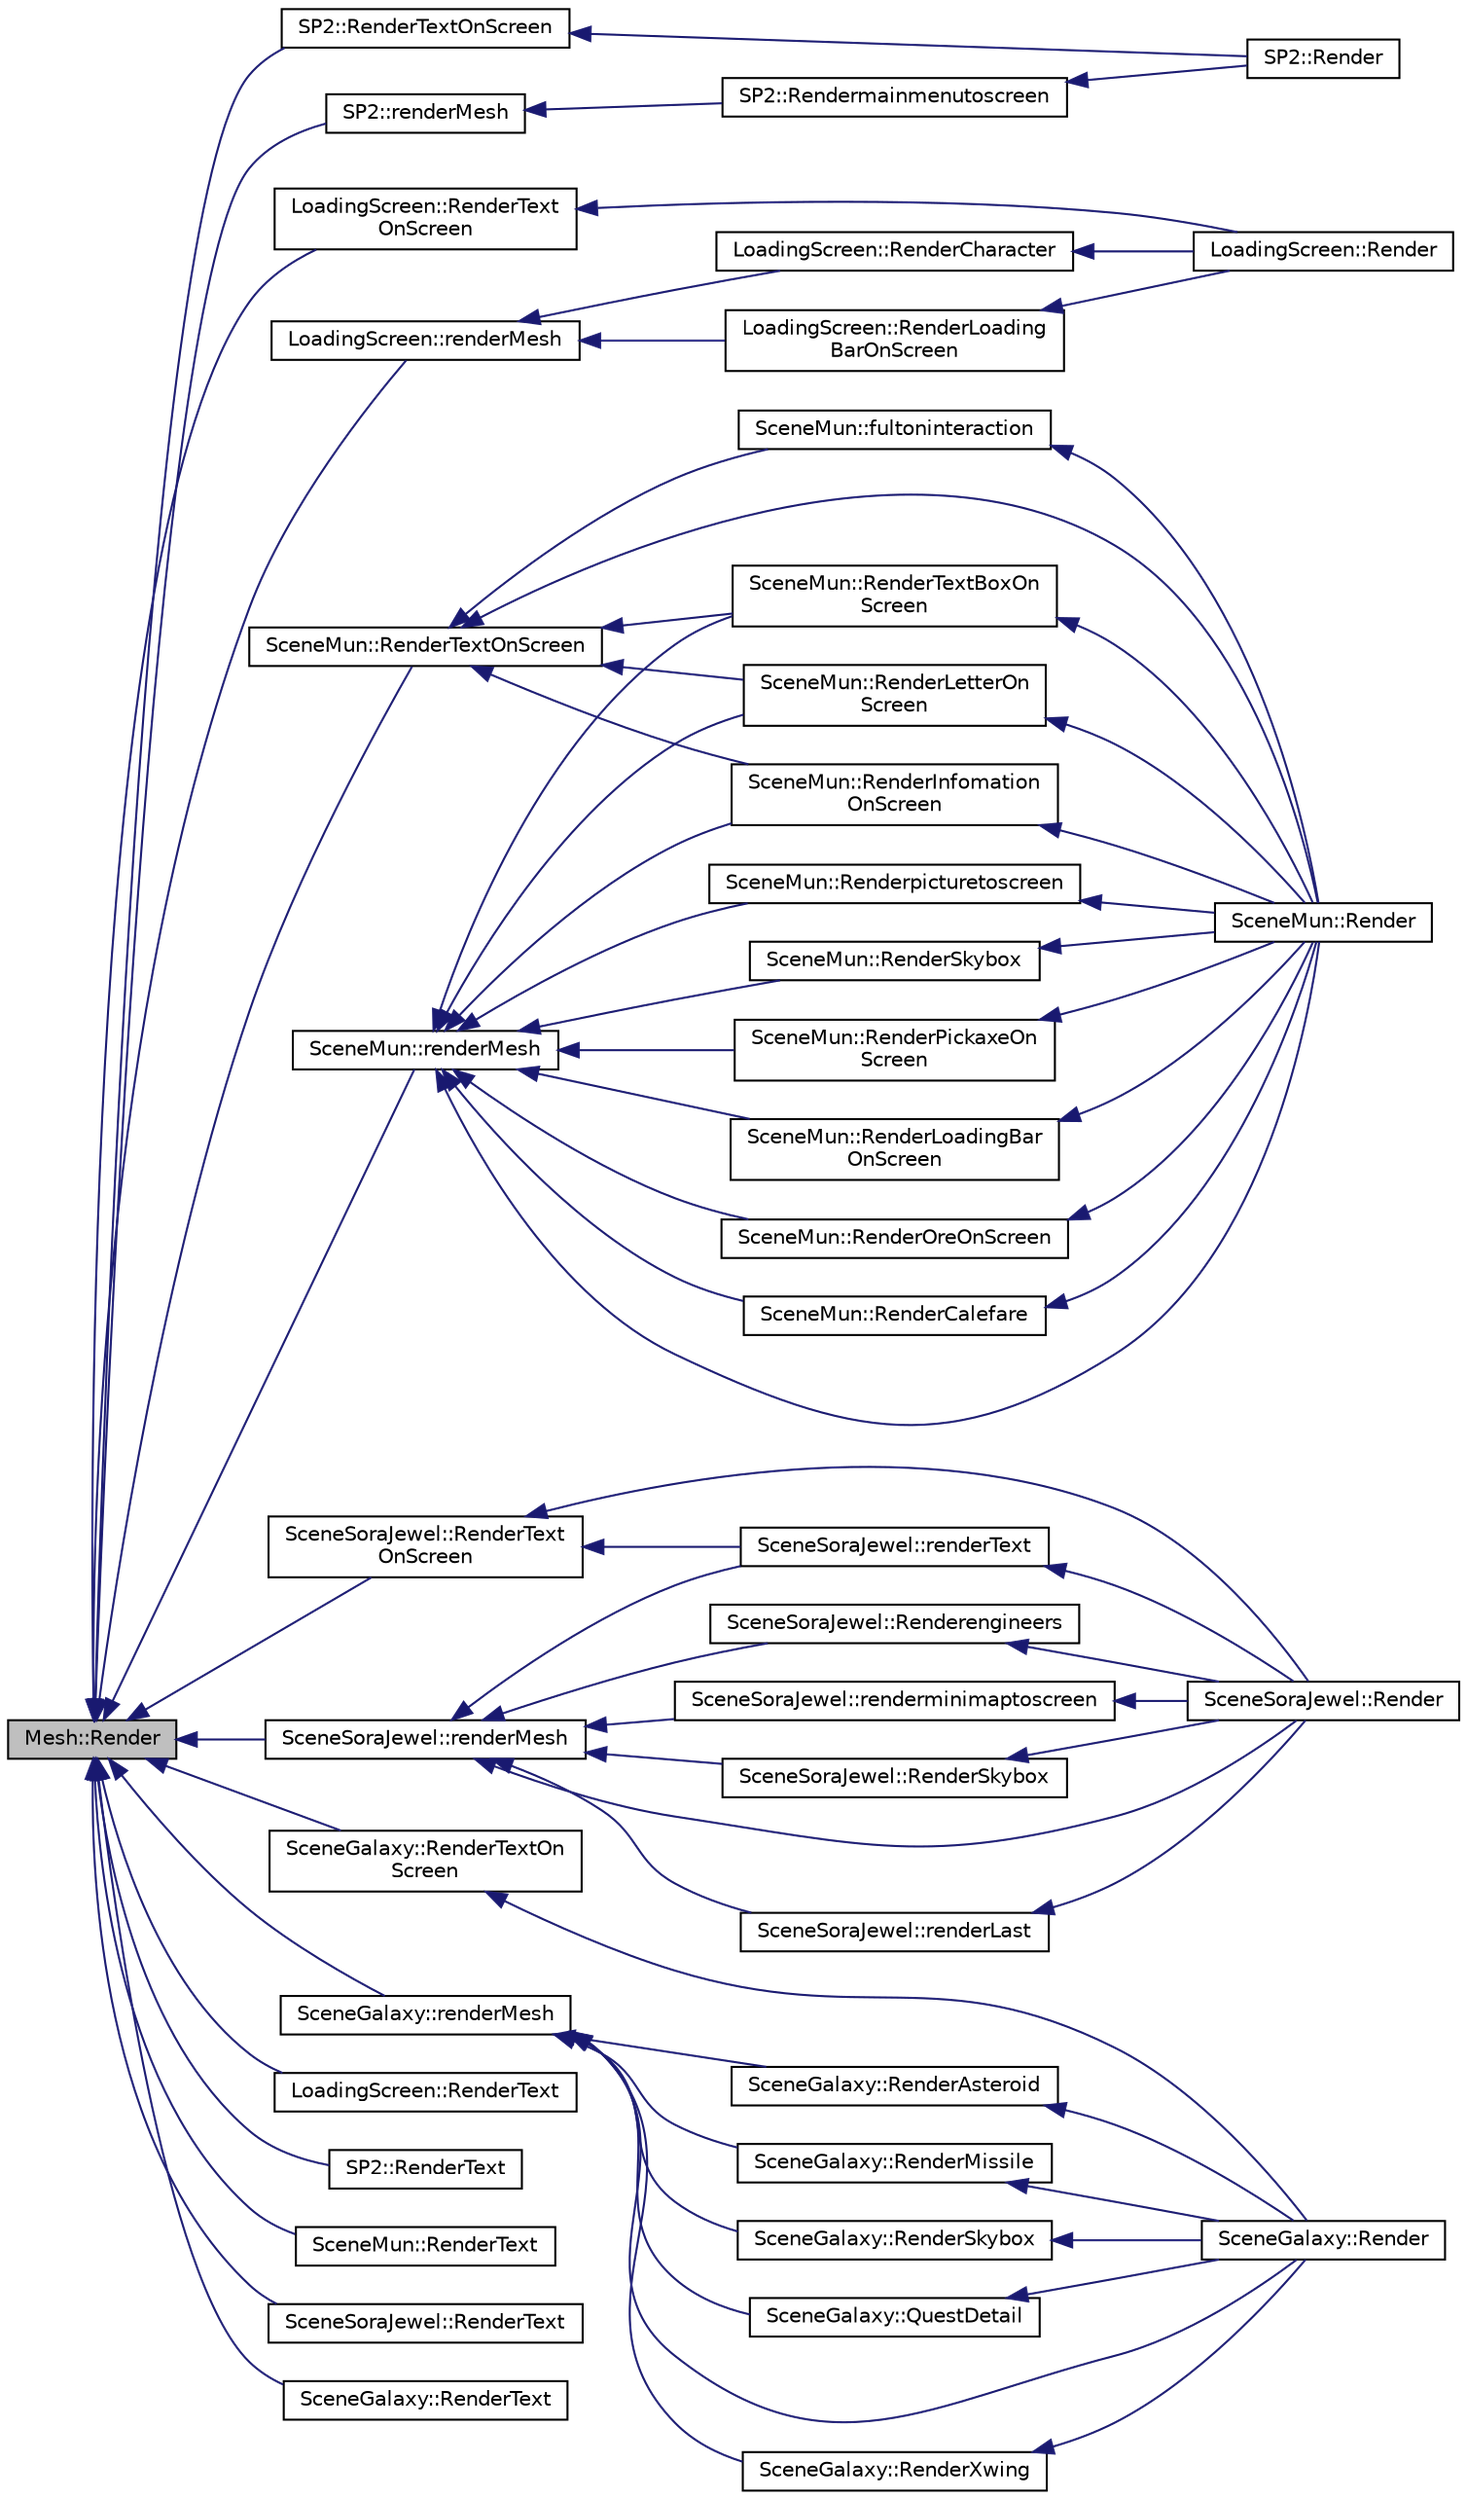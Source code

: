 digraph "Mesh::Render"
{
  bgcolor="transparent";
  edge [fontname="Helvetica",fontsize="10",labelfontname="Helvetica",labelfontsize="10"];
  node [fontname="Helvetica",fontsize="10",shape=record];
  rankdir="LR";
  Node1 [label="Mesh::Render",height=0.2,width=0.4,color="black", fillcolor="grey75", style="filled", fontcolor="black"];
  Node1 -> Node2 [dir="back",color="midnightblue",fontsize="10",style="solid",fontname="Helvetica"];
  Node2 [label="SP2::renderMesh",height=0.2,width=0.4,color="black",URL="$classSP2.html#acf9cd6642d16e15f0ca2e43e9d266070",tooltip="Render Mesh. "];
  Node2 -> Node3 [dir="back",color="midnightblue",fontsize="10",style="solid",fontname="Helvetica"];
  Node3 [label="SP2::Rendermainmenutoscreen",height=0.2,width=0.4,color="black",URL="$classSP2.html#aac535f04258e670dde533f1f1b43ac11",tooltip="Render black screen. "];
  Node3 -> Node4 [dir="back",color="midnightblue",fontsize="10",style="solid",fontname="Helvetica"];
  Node4 [label="SP2::Render",height=0.2,width=0.4,color="black",URL="$classSP2.html#a90159ea511cadcc99364c6f75d108a71",tooltip="SP2 main render function to render everything. "];
  Node1 -> Node5 [dir="back",color="midnightblue",fontsize="10",style="solid",fontname="Helvetica"];
  Node5 [label="LoadingScreen::renderMesh",height=0.2,width=0.4,color="black",URL="$classLoadingScreen.html#a8249bb27253ebc256119a0e22a141e3d",tooltip="Render Mesh. "];
  Node5 -> Node6 [dir="back",color="midnightblue",fontsize="10",style="solid",fontname="Helvetica"];
  Node6 [label="LoadingScreen::RenderCharacter",height=0.2,width=0.4,color="black",URL="$classLoadingScreen.html#a636b226e561fc7327e5ddc51737d990d",tooltip="Function to render the moaving character. "];
  Node6 -> Node7 [dir="back",color="midnightblue",fontsize="10",style="solid",fontname="Helvetica"];
  Node7 [label="LoadingScreen::Render",height=0.2,width=0.4,color="black",URL="$classLoadingScreen.html#a9325ad1fb08d5103eceefefe7cb1d316",tooltip="LoadingScreen main render function to render everything. "];
  Node5 -> Node8 [dir="back",color="midnightblue",fontsize="10",style="solid",fontname="Helvetica"];
  Node8 [label="LoadingScreen::RenderLoading\lBarOnScreen",height=0.2,width=0.4,color="black",URL="$classLoadingScreen.html#a1a5ec1ed6785374d8679cd687e5da221",tooltip="Function to render the loading bar on screen. "];
  Node8 -> Node7 [dir="back",color="midnightblue",fontsize="10",style="solid",fontname="Helvetica"];
  Node1 -> Node9 [dir="back",color="midnightblue",fontsize="10",style="solid",fontname="Helvetica"];
  Node9 [label="SceneMun::renderMesh",height=0.2,width=0.4,color="black",URL="$classSceneMun.html#a11909a41ec144a7765752429a8a4552c",tooltip="RenderMesh function. "];
  Node9 -> Node10 [dir="back",color="midnightblue",fontsize="10",style="solid",fontname="Helvetica"];
  Node10 [label="SceneMun::Renderpicturetoscreen",height=0.2,width=0.4,color="black",URL="$classSceneMun.html#a3ab723079e46daa91d6c4ce5e5c2a611",tooltip="to render the minimap to screen "];
  Node10 -> Node11 [dir="back",color="midnightblue",fontsize="10",style="solid",fontname="Helvetica"];
  Node11 [label="SceneMun::Render",height=0.2,width=0.4,color="black",URL="$classSceneMun.html#aa953e0eaad928335a38aefe9df1021a6",tooltip="SceneMun&#39;s main render function. "];
  Node9 -> Node11 [dir="back",color="midnightblue",fontsize="10",style="solid",fontname="Helvetica"];
  Node9 -> Node12 [dir="back",color="midnightblue",fontsize="10",style="solid",fontname="Helvetica"];
  Node12 [label="SceneMun::RenderSkybox",height=0.2,width=0.4,color="black",URL="$classSceneMun.html#a961ba9904303b349e1238d163b7844b6",tooltip="Renders the Skybox of the scene. "];
  Node12 -> Node11 [dir="back",color="midnightblue",fontsize="10",style="solid",fontname="Helvetica"];
  Node9 -> Node13 [dir="back",color="midnightblue",fontsize="10",style="solid",fontname="Helvetica"];
  Node13 [label="SceneMun::RenderPickaxeOn\lScreen",height=0.2,width=0.4,color="black",URL="$classSceneMun.html#a4836086356b9848bd3e9debba97c0fa7",tooltip="Function To render the Pickaxe of one of the interactions onto the screen. "];
  Node13 -> Node11 [dir="back",color="midnightblue",fontsize="10",style="solid",fontname="Helvetica"];
  Node9 -> Node14 [dir="back",color="midnightblue",fontsize="10",style="solid",fontname="Helvetica"];
  Node14 [label="SceneMun::RenderLoadingBar\lOnScreen",height=0.2,width=0.4,color="black",URL="$classSceneMun.html#a6fbb430675fad994446c89abd7cd4172",tooltip="Function that renders the loading bar when certain interactions are made. "];
  Node14 -> Node11 [dir="back",color="midnightblue",fontsize="10",style="solid",fontname="Helvetica"];
  Node9 -> Node15 [dir="back",color="midnightblue",fontsize="10",style="solid",fontname="Helvetica"];
  Node15 [label="SceneMun::RenderOreOnScreen",height=0.2,width=0.4,color="black",URL="$classSceneMun.html#a98d3f7ccf0bc23471078feb4234c6875",tooltip="Function that Renders the Ore onto the screen when certain ore is mined interaction occurs..."];
  Node15 -> Node11 [dir="back",color="midnightblue",fontsize="10",style="solid",fontname="Helvetica"];
  Node9 -> Node16 [dir="back",color="midnightblue",fontsize="10",style="solid",fontname="Helvetica"];
  Node16 [label="SceneMun::RenderTextBoxOn\lScreen",height=0.2,width=0.4,color="black",URL="$classSceneMun.html#a39f4e2b8b18cd27b652e194e62a2e813",tooltip="Function that renders the textbox around the Texts. "];
  Node16 -> Node11 [dir="back",color="midnightblue",fontsize="10",style="solid",fontname="Helvetica"];
  Node9 -> Node17 [dir="back",color="midnightblue",fontsize="10",style="solid",fontname="Helvetica"];
  Node17 [label="SceneMun::RenderLetterOn\lScreen",height=0.2,width=0.4,color="black",URL="$classSceneMun.html#aa829350a783d56e436ccc3bd6354637d",tooltip="Function that renders the letter on screen when the interaction of recieving a letter. "];
  Node17 -> Node11 [dir="back",color="midnightblue",fontsize="10",style="solid",fontname="Helvetica"];
  Node9 -> Node18 [dir="back",color="midnightblue",fontsize="10",style="solid",fontname="Helvetica"];
  Node18 [label="SceneMun::RenderInfomation\lOnScreen",height=0.2,width=0.4,color="black",URL="$classSceneMun.html#a44fda537867e6ffe37a62e3c376dcaca",tooltip="Function that renders some texts when certain interactions are done. "];
  Node18 -> Node11 [dir="back",color="midnightblue",fontsize="10",style="solid",fontname="Helvetica"];
  Node9 -> Node19 [dir="back",color="midnightblue",fontsize="10",style="solid",fontname="Helvetica"];
  Node19 [label="SceneMun::RenderCalefare",height=0.2,width=0.4,color="black",URL="$classSceneMun.html#ab11b3cc6c813e304e108eeb6bcee2bea",tooltip="Function To render out the workers in the scene, Renders only the body. "];
  Node19 -> Node11 [dir="back",color="midnightblue",fontsize="10",style="solid",fontname="Helvetica"];
  Node1 -> Node20 [dir="back",color="midnightblue",fontsize="10",style="solid",fontname="Helvetica"];
  Node20 [label="SceneSoraJewel::renderMesh",height=0.2,width=0.4,color="black",URL="$classSceneSoraJewel.html#adfb31a31ca298111a9792551c242d25f",tooltip="Renders the GEOMETRY or mesh to the Scene. "];
  Node20 -> Node21 [dir="back",color="midnightblue",fontsize="10",style="solid",fontname="Helvetica"];
  Node21 [label="SceneSoraJewel::Render",height=0.2,width=0.4,color="black",URL="$classSceneSoraJewel.html#a5609b1a03e5d60a01ac655e2f10bcfc9",tooltip="This function is the main and is responsible for getting the OBJ and or mesh to the sccene..."];
  Node20 -> Node22 [dir="back",color="midnightblue",fontsize="10",style="solid",fontname="Helvetica"];
  Node22 [label="SceneSoraJewel::renderLast",height=0.2,width=0.4,color="black",URL="$classSceneSoraJewel.html#af5fa247ec16f76ecd7b0ced03709a8e5",tooltip="This function is placed in the Render() near the end so that we can avoid depth problems. "];
  Node22 -> Node21 [dir="back",color="midnightblue",fontsize="10",style="solid",fontname="Helvetica"];
  Node20 -> Node23 [dir="back",color="midnightblue",fontsize="10",style="solid",fontname="Helvetica"];
  Node23 [label="SceneSoraJewel::renderText",height=0.2,width=0.4,color="black",URL="$classSceneSoraJewel.html#ac312f866a381cefeb0459b514a09af31",tooltip="This function renders the textbox and the chat. "];
  Node23 -> Node21 [dir="back",color="midnightblue",fontsize="10",style="solid",fontname="Helvetica"];
  Node20 -> Node24 [dir="back",color="midnightblue",fontsize="10",style="solid",fontname="Helvetica"];
  Node24 [label="SceneSoraJewel::Renderengineers",height=0.2,width=0.4,color="black",URL="$classSceneSoraJewel.html#a6ad88963e5a112a0b76a8fef584498fa",tooltip="Renders engineer, this function is placed in the Render() "];
  Node24 -> Node21 [dir="back",color="midnightblue",fontsize="10",style="solid",fontname="Helvetica"];
  Node20 -> Node25 [dir="back",color="midnightblue",fontsize="10",style="solid",fontname="Helvetica"];
  Node25 [label="SceneSoraJewel::renderminimaptoscreen",height=0.2,width=0.4,color="black",URL="$classSceneSoraJewel.html#a09e3c2a9ccddfd4990ec6f4756165835",tooltip="Renders minimap to the top right of screen. "];
  Node25 -> Node21 [dir="back",color="midnightblue",fontsize="10",style="solid",fontname="Helvetica"];
  Node20 -> Node26 [dir="back",color="midnightblue",fontsize="10",style="solid",fontname="Helvetica"];
  Node26 [label="SceneSoraJewel::RenderSkybox",height=0.2,width=0.4,color="black",URL="$classSceneSoraJewel.html#ae79e80f601a34fb22b0fc26eef81a832",tooltip="Renders skybox and is placed separately to prevent confusion. "];
  Node26 -> Node21 [dir="back",color="midnightblue",fontsize="10",style="solid",fontname="Helvetica"];
  Node1 -> Node27 [dir="back",color="midnightblue",fontsize="10",style="solid",fontname="Helvetica"];
  Node27 [label="SceneGalaxy::renderMesh",height=0.2,width=0.4,color="black",URL="$classSceneGalaxy.html#a987d0a5971bb07f2b8770ef11147dfd8",tooltip="SceneGalaxy renderMesh function. "];
  Node27 -> Node28 [dir="back",color="midnightblue",fontsize="10",style="solid",fontname="Helvetica"];
  Node28 [label="SceneGalaxy::Render",height=0.2,width=0.4,color="black",URL="$classSceneGalaxy.html#a08eb5a414e64d7dca3a14f1d6d48855a",tooltip="SceneGalaxy Render function. "];
  Node27 -> Node29 [dir="back",color="midnightblue",fontsize="10",style="solid",fontname="Helvetica"];
  Node29 [label="SceneGalaxy::RenderXwing",height=0.2,width=0.4,color="black",URL="$classSceneGalaxy.html#a367ab19038c3d53cc2c00a37c1bfdc90",tooltip="SceneGalaxy RenderXWing function. "];
  Node29 -> Node28 [dir="back",color="midnightblue",fontsize="10",style="solid",fontname="Helvetica"];
  Node27 -> Node30 [dir="back",color="midnightblue",fontsize="10",style="solid",fontname="Helvetica"];
  Node30 [label="SceneGalaxy::RenderAsteroid",height=0.2,width=0.4,color="black",URL="$classSceneGalaxy.html#a5397c3999078f7483586df3f9ef7103d",tooltip="SceneGalaxy RenderAsteroid function. "];
  Node30 -> Node28 [dir="back",color="midnightblue",fontsize="10",style="solid",fontname="Helvetica"];
  Node27 -> Node31 [dir="back",color="midnightblue",fontsize="10",style="solid",fontname="Helvetica"];
  Node31 [label="SceneGalaxy::RenderMissile",height=0.2,width=0.4,color="black",URL="$classSceneGalaxy.html#ab4e4c417fbebf427e3e781b0192d4b28",tooltip="SceneGalaxy RenderMissile function. "];
  Node31 -> Node28 [dir="back",color="midnightblue",fontsize="10",style="solid",fontname="Helvetica"];
  Node27 -> Node32 [dir="back",color="midnightblue",fontsize="10",style="solid",fontname="Helvetica"];
  Node32 [label="SceneGalaxy::RenderSkybox",height=0.2,width=0.4,color="black",URL="$classSceneGalaxy.html#a86ea50f0410e7388d01731a422186167",tooltip="SceneGalaxy RenderSkybox function. "];
  Node32 -> Node28 [dir="back",color="midnightblue",fontsize="10",style="solid",fontname="Helvetica"];
  Node27 -> Node33 [dir="back",color="midnightblue",fontsize="10",style="solid",fontname="Helvetica"];
  Node33 [label="SceneGalaxy::QuestDetail",height=0.2,width=0.4,color="black",URL="$classSceneGalaxy.html#a4202af12b97604987c313367fa793ded",tooltip="SceneGalaxy QuestDetail function. "];
  Node33 -> Node28 [dir="back",color="midnightblue",fontsize="10",style="solid",fontname="Helvetica"];
  Node1 -> Node34 [dir="back",color="midnightblue",fontsize="10",style="solid",fontname="Helvetica"];
  Node34 [label="LoadingScreen::RenderText",height=0.2,width=0.4,color="black",URL="$classLoadingScreen.html#a4fe97242b309801cef36ddb6c27aa33f",tooltip="Render Text Mesh. "];
  Node1 -> Node35 [dir="back",color="midnightblue",fontsize="10",style="solid",fontname="Helvetica"];
  Node35 [label="SP2::RenderText",height=0.2,width=0.4,color="black",URL="$classSP2.html#ab49c40d25cc25c6272e7943708a1867e",tooltip="Render Text Mesh. "];
  Node1 -> Node36 [dir="back",color="midnightblue",fontsize="10",style="solid",fontname="Helvetica"];
  Node36 [label="SceneMun::RenderText",height=0.2,width=0.4,color="black",URL="$classSceneMun.html#a1d77b180a95350c38686a2c14cc61f8c",tooltip="Renders text. "];
  Node1 -> Node37 [dir="back",color="midnightblue",fontsize="10",style="solid",fontname="Helvetica"];
  Node37 [label="SceneSoraJewel::RenderText",height=0.2,width=0.4,color="black",URL="$classSceneSoraJewel.html#aa2fff408d71b1367a1a40577b379b48e",tooltip="Render Text in the world space. "];
  Node1 -> Node38 [dir="back",color="midnightblue",fontsize="10",style="solid",fontname="Helvetica"];
  Node38 [label="SceneGalaxy::RenderText",height=0.2,width=0.4,color="black",URL="$classSceneGalaxy.html#a5928cf3f1666186f2f5506c8cef5c222",tooltip="SceneGalaxy RenderText function. "];
  Node1 -> Node39 [dir="back",color="midnightblue",fontsize="10",style="solid",fontname="Helvetica"];
  Node39 [label="LoadingScreen::RenderText\lOnScreen",height=0.2,width=0.4,color="black",URL="$classLoadingScreen.html#a2d9b6a7c706cf6986681680c4fe1347e",tooltip="Render Text Mesh on screen. "];
  Node39 -> Node7 [dir="back",color="midnightblue",fontsize="10",style="solid",fontname="Helvetica"];
  Node1 -> Node40 [dir="back",color="midnightblue",fontsize="10",style="solid",fontname="Helvetica"];
  Node40 [label="SP2::RenderTextOnScreen",height=0.2,width=0.4,color="black",URL="$classSP2.html#ab642469a9e89925dafd3055a79b65cda",tooltip="Render Text Mesh on screen. "];
  Node40 -> Node4 [dir="back",color="midnightblue",fontsize="10",style="solid",fontname="Helvetica"];
  Node1 -> Node41 [dir="back",color="midnightblue",fontsize="10",style="solid",fontname="Helvetica"];
  Node41 [label="SceneMun::RenderTextOnScreen",height=0.2,width=0.4,color="black",URL="$classSceneMun.html#aef2a871e94d3959496b6861918a7cfb9",tooltip="To render the texts on screen. "];
  Node41 -> Node11 [dir="back",color="midnightblue",fontsize="10",style="solid",fontname="Helvetica"];
  Node41 -> Node42 [dir="back",color="midnightblue",fontsize="10",style="solid",fontname="Helvetica"];
  Node42 [label="SceneMun::fultoninteraction",height=0.2,width=0.4,color="black",URL="$classSceneMun.html#aad2e9cc76f3cf7ae6c8c54288177b798",tooltip="Function that allows the extraction of NPCs from the map, sending them into the air. "];
  Node42 -> Node11 [dir="back",color="midnightblue",fontsize="10",style="solid",fontname="Helvetica"];
  Node41 -> Node16 [dir="back",color="midnightblue",fontsize="10",style="solid",fontname="Helvetica"];
  Node41 -> Node17 [dir="back",color="midnightblue",fontsize="10",style="solid",fontname="Helvetica"];
  Node41 -> Node18 [dir="back",color="midnightblue",fontsize="10",style="solid",fontname="Helvetica"];
  Node1 -> Node43 [dir="back",color="midnightblue",fontsize="10",style="solid",fontname="Helvetica"];
  Node43 [label="SceneSoraJewel::RenderText\lOnScreen",height=0.2,width=0.4,color="black",URL="$classSceneSoraJewel.html#adc10e31e9c3c6c2c1861c1ee9a0757a7",tooltip="Renders text to the screen. "];
  Node43 -> Node21 [dir="back",color="midnightblue",fontsize="10",style="solid",fontname="Helvetica"];
  Node43 -> Node23 [dir="back",color="midnightblue",fontsize="10",style="solid",fontname="Helvetica"];
  Node1 -> Node44 [dir="back",color="midnightblue",fontsize="10",style="solid",fontname="Helvetica"];
  Node44 [label="SceneGalaxy::RenderTextOn\lScreen",height=0.2,width=0.4,color="black",URL="$classSceneGalaxy.html#a324c90773b62e2ad566d45f932fc7a53",tooltip="SceneGalaxy RenderTextOnScreen function. "];
  Node44 -> Node28 [dir="back",color="midnightblue",fontsize="10",style="solid",fontname="Helvetica"];
}

